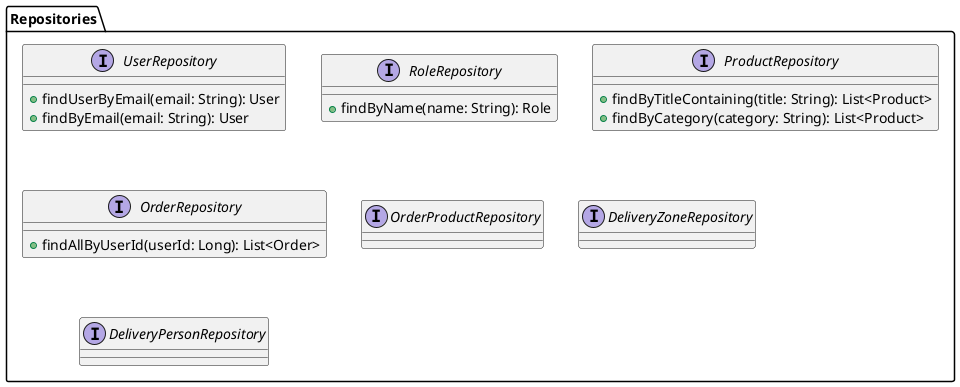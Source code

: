 @startuml

package "Repositories" {
    interface UserRepository {
        +findUserByEmail(email: String): User
        +findByEmail(email: String): User
    }

    interface RoleRepository {
        +findByName(name: String): Role
    }

    interface ProductRepository {
        +findByTitleContaining(title: String): List<Product>
        +findByCategory(category: String): List<Product>
    }

    interface OrderRepository {
        +findAllByUserId(userId: Long): List<Order>
    }

    interface OrderProductRepository {
    }

    interface DeliveryZoneRepository {
    }

    interface DeliveryPersonRepository {
    }
}

@enduml 